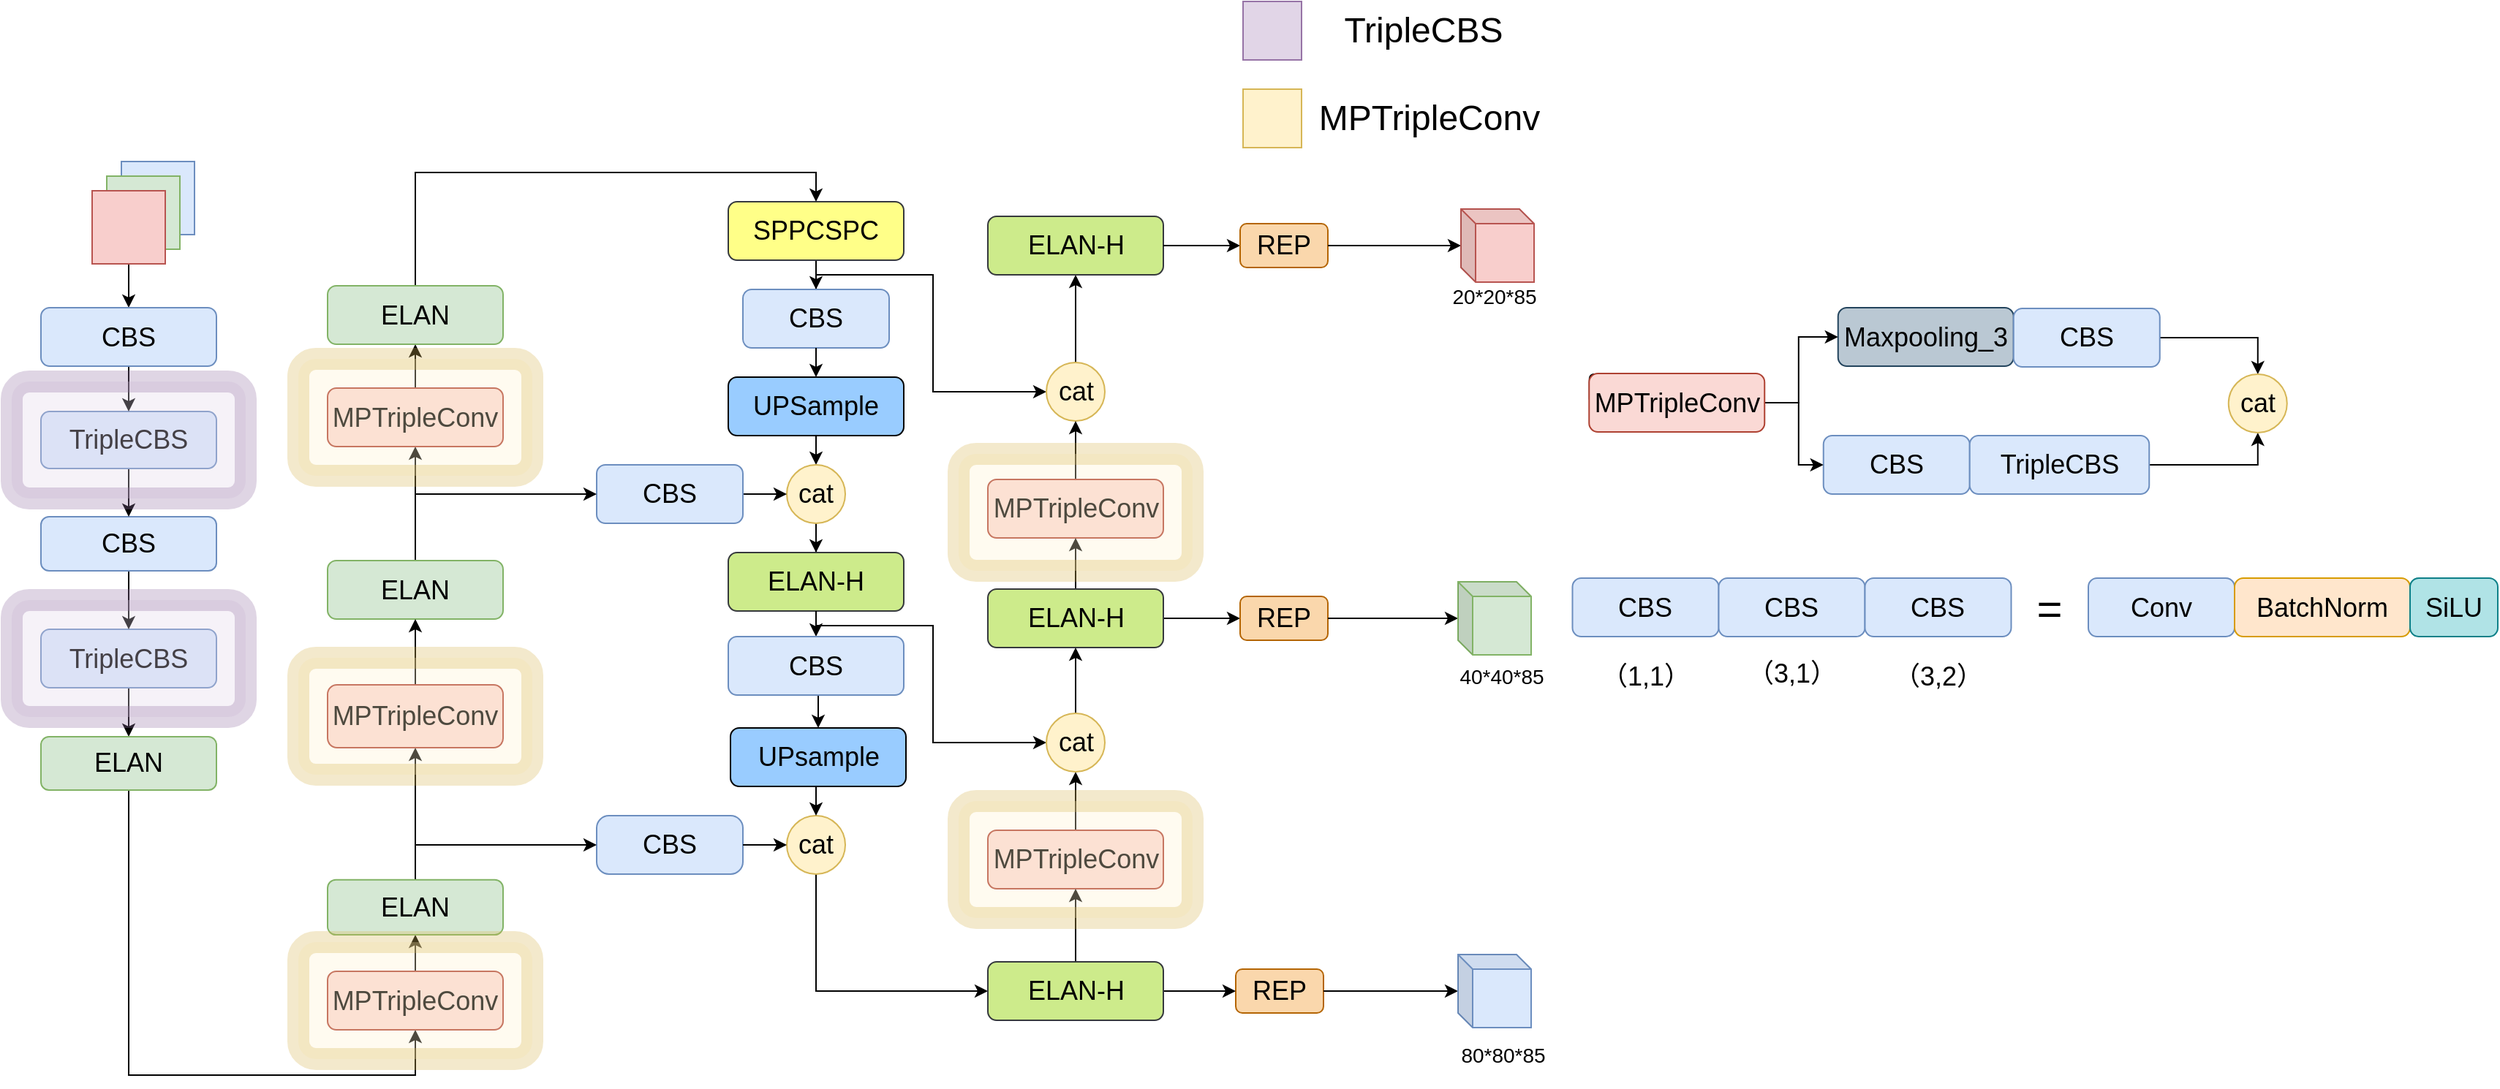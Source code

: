 <mxfile version="24.1.0" type="github">
  <diagram id="i7gGXflLBzXJQ1Onad0F" name="第 1 页">
    <mxGraphModel dx="2790" dy="1643" grid="0" gridSize="10" guides="1" tooltips="1" connect="1" arrows="1" fold="1" page="0" pageScale="1" pageWidth="827" pageHeight="1169" background="none" math="0" shadow="0">
      <root>
        <mxCell id="0" />
        <mxCell id="1" parent="0" />
        <mxCell id="0HR0Q5YfOQkqM-VOm0JT-1" style="edgeStyle=orthogonalEdgeStyle;rounded=0;orthogonalLoop=1;jettySize=auto;html=1;exitX=0.5;exitY=1;exitDx=0;exitDy=0;" parent="1" source="0HR0Q5YfOQkqM-VOm0JT-3" target="0HR0Q5YfOQkqM-VOm0JT-4" edge="1">
          <mxGeometry relative="1" as="geometry" />
        </mxCell>
        <mxCell id="0HR0Q5YfOQkqM-VOm0JT-2" style="edgeStyle=orthogonalEdgeStyle;rounded=0;orthogonalLoop=1;jettySize=auto;html=1;exitX=0.5;exitY=1;exitDx=0;exitDy=0;entryX=0;entryY=0.5;entryDx=0;entryDy=0;" parent="1" source="0HR0Q5YfOQkqM-VOm0JT-3" target="0HR0Q5YfOQkqM-VOm0JT-20" edge="1">
          <mxGeometry relative="1" as="geometry">
            <Array as="points">
              <mxPoint x="310" y="170" />
              <mxPoint x="390" y="170" />
              <mxPoint x="390" y="250" />
            </Array>
          </mxGeometry>
        </mxCell>
        <mxCell id="0HR0Q5YfOQkqM-VOm0JT-3" value="&lt;font style=&quot;font-size: 18px;&quot;&gt;SPPCSPC&lt;/font&gt;" style="rounded=1;whiteSpace=wrap;html=1;fillColor=#ffff88;strokeColor=#36393d;" parent="1" vertex="1">
          <mxGeometry x="250" y="120" width="120" height="40" as="geometry" />
        </mxCell>
        <mxCell id="0HR0Q5YfOQkqM-VOm0JT-4" value="&lt;font style=&quot;font-size: 18px;&quot;&gt;CBS&lt;/font&gt;" style="rounded=1;whiteSpace=wrap;html=1;fillColor=#dae8fc;strokeColor=#6c8ebf;" parent="1" vertex="1">
          <mxGeometry x="260" y="180" width="100" height="40" as="geometry" />
        </mxCell>
        <mxCell id="0HR0Q5YfOQkqM-VOm0JT-5" style="edgeStyle=orthogonalEdgeStyle;rounded=0;orthogonalLoop=1;jettySize=auto;html=1;exitX=0.5;exitY=1;exitDx=0;exitDy=0;entryX=0.5;entryY=0;entryDx=0;entryDy=0;" parent="1" source="0HR0Q5YfOQkqM-VOm0JT-6" target="0HR0Q5YfOQkqM-VOm0JT-8" edge="1">
          <mxGeometry relative="1" as="geometry" />
        </mxCell>
        <mxCell id="0HR0Q5YfOQkqM-VOm0JT-6" value="&lt;font style=&quot;font-size: 18px;&quot;&gt;UPSample&lt;/font&gt;" style="rounded=1;whiteSpace=wrap;html=1;fillColor=#99CCFF;" parent="1" vertex="1">
          <mxGeometry x="250" y="240" width="120" height="40" as="geometry" />
        </mxCell>
        <mxCell id="0HR0Q5YfOQkqM-VOm0JT-7" value="" style="edgeStyle=orthogonalEdgeStyle;rounded=0;orthogonalLoop=1;jettySize=auto;html=1;" parent="1" source="0HR0Q5YfOQkqM-VOm0JT-8" target="0HR0Q5YfOQkqM-VOm0JT-15" edge="1">
          <mxGeometry relative="1" as="geometry" />
        </mxCell>
        <mxCell id="0HR0Q5YfOQkqM-VOm0JT-8" value="&lt;font style=&quot;font-size: 18px;&quot;&gt;cat&lt;/font&gt;" style="ellipse;whiteSpace=wrap;html=1;rounded=1;fillColor=#fff2cc;strokeColor=#d6b656;" parent="1" vertex="1">
          <mxGeometry x="290" y="300" width="40" height="40" as="geometry" />
        </mxCell>
        <mxCell id="0HR0Q5YfOQkqM-VOm0JT-9" style="edgeStyle=orthogonalEdgeStyle;rounded=0;orthogonalLoop=1;jettySize=auto;html=1;exitX=1;exitY=0.5;exitDx=0;exitDy=0;" parent="1" source="0HR0Q5YfOQkqM-VOm0JT-10" target="0HR0Q5YfOQkqM-VOm0JT-8" edge="1">
          <mxGeometry relative="1" as="geometry" />
        </mxCell>
        <mxCell id="0HR0Q5YfOQkqM-VOm0JT-10" value="&lt;font style=&quot;font-size: 18px;&quot;&gt;CBS&lt;/font&gt;" style="rounded=1;whiteSpace=wrap;html=1;fillColor=#dae8fc;strokeColor=#6c8ebf;" parent="1" vertex="1">
          <mxGeometry x="160" y="300" width="100" height="40" as="geometry" />
        </mxCell>
        <mxCell id="0HR0Q5YfOQkqM-VOm0JT-11" value="&lt;font style=&quot;font-size: 18px;&quot;&gt;CBS&lt;/font&gt;" style="rounded=1;whiteSpace=wrap;html=1;fillColor=#dae8fc;strokeColor=#6c8ebf;arcSize=21;" parent="1" vertex="1">
          <mxGeometry x="160" y="540" width="100" height="40" as="geometry" />
        </mxCell>
        <mxCell id="0HR0Q5YfOQkqM-VOm0JT-12" value="" style="edgeStyle=orthogonalEdgeStyle;rounded=0;orthogonalLoop=1;jettySize=auto;html=1;entryX=0;entryY=0.5;entryDx=0;entryDy=0;" parent="1" source="0HR0Q5YfOQkqM-VOm0JT-13" target="0HR0Q5YfOQkqM-VOm0JT-50" edge="1">
          <mxGeometry relative="1" as="geometry">
            <mxPoint x="310.571" y="600" as="targetPoint" />
            <Array as="points">
              <mxPoint x="310" y="660" />
            </Array>
          </mxGeometry>
        </mxCell>
        <mxCell id="0HR0Q5YfOQkqM-VOm0JT-13" value="&lt;font style=&quot;font-size: 18px;&quot;&gt;cat&lt;/font&gt;" style="ellipse;whiteSpace=wrap;html=1;rounded=1;fillColor=#fff2cc;strokeColor=#d6b656;" parent="1" vertex="1">
          <mxGeometry x="290" y="540" width="40" height="40" as="geometry" />
        </mxCell>
        <mxCell id="0HR0Q5YfOQkqM-VOm0JT-14" style="edgeStyle=orthogonalEdgeStyle;rounded=0;orthogonalLoop=1;jettySize=auto;html=1;exitX=0.5;exitY=1;exitDx=0;exitDy=0;entryX=0;entryY=0.5;entryDx=0;entryDy=0;" parent="1" source="0HR0Q5YfOQkqM-VOm0JT-15" target="0HR0Q5YfOQkqM-VOm0JT-29" edge="1">
          <mxGeometry relative="1" as="geometry">
            <Array as="points">
              <mxPoint x="310" y="410" />
              <mxPoint x="390" y="410" />
              <mxPoint x="390" y="490" />
            </Array>
          </mxGeometry>
        </mxCell>
        <mxCell id="0HR0Q5YfOQkqM-VOm0JT-15" value="&lt;font style=&quot;font-size: 18px;&quot;&gt;ELAN-H&lt;/font&gt;" style="rounded=1;whiteSpace=wrap;html=1;fillColor=#cdeb8b;strokeColor=#36393d;" parent="1" vertex="1">
          <mxGeometry x="250" y="360" width="120" height="40" as="geometry" />
        </mxCell>
        <mxCell id="0HR0Q5YfOQkqM-VOm0JT-16" style="edgeStyle=orthogonalEdgeStyle;rounded=0;orthogonalLoop=1;jettySize=auto;html=1;exitX=0.5;exitY=1;exitDx=0;exitDy=0;entryX=0.5;entryY=0;entryDx=0;entryDy=0;" parent="1" source="0HR0Q5YfOQkqM-VOm0JT-15" target="0HR0Q5YfOQkqM-VOm0JT-51" edge="1">
          <mxGeometry relative="1" as="geometry">
            <mxPoint x="311" y="445" as="sourcePoint" />
          </mxGeometry>
        </mxCell>
        <mxCell id="0HR0Q5YfOQkqM-VOm0JT-17" style="edgeStyle=orthogonalEdgeStyle;rounded=0;orthogonalLoop=1;jettySize=auto;html=1;exitX=0.5;exitY=1;exitDx=0;exitDy=0;entryX=0.5;entryY=0;entryDx=0;entryDy=0;fontFamily=Tahoma;fontSize=6;" parent="1" source="0HR0Q5YfOQkqM-VOm0JT-18" target="0HR0Q5YfOQkqM-VOm0JT-13" edge="1">
          <mxGeometry relative="1" as="geometry" />
        </mxCell>
        <mxCell id="0HR0Q5YfOQkqM-VOm0JT-18" value="&lt;font style=&quot;font-size: 18px;&quot;&gt;UPsample&lt;/font&gt;" style="rounded=1;whiteSpace=wrap;html=1;fillColor=#99CCFF;" parent="1" vertex="1">
          <mxGeometry x="251.5" y="480" width="120" height="40" as="geometry" />
        </mxCell>
        <mxCell id="0HR0Q5YfOQkqM-VOm0JT-19" style="edgeStyle=orthogonalEdgeStyle;rounded=0;orthogonalLoop=1;jettySize=auto;html=1;exitX=0.5;exitY=0;exitDx=0;exitDy=0;entryX=0.5;entryY=1;entryDx=0;entryDy=0;" parent="1" source="0HR0Q5YfOQkqM-VOm0JT-20" target="0HR0Q5YfOQkqM-VOm0JT-30" edge="1">
          <mxGeometry relative="1" as="geometry" />
        </mxCell>
        <mxCell id="0HR0Q5YfOQkqM-VOm0JT-20" value="&lt;font style=&quot;font-size: 18px;&quot;&gt;cat&lt;/font&gt;" style="ellipse;whiteSpace=wrap;html=1;rounded=1;fillColor=#fff2cc;strokeColor=#d6b656;" parent="1" vertex="1">
          <mxGeometry x="467.5" y="230" width="40" height="40" as="geometry" />
        </mxCell>
        <mxCell id="0HR0Q5YfOQkqM-VOm0JT-21" value="" style="edgeStyle=orthogonalEdgeStyle;rounded=0;orthogonalLoop=1;jettySize=auto;html=1;entryX=0.5;entryY=1;entryDx=0;entryDy=0;" parent="1" source="0HR0Q5YfOQkqM-VOm0JT-22" target="0HR0Q5YfOQkqM-VOm0JT-20" edge="1">
          <mxGeometry relative="1" as="geometry">
            <mxPoint x="486" y="320" as="targetPoint" />
          </mxGeometry>
        </mxCell>
        <mxCell id="0HR0Q5YfOQkqM-VOm0JT-22" value="&lt;font style=&quot;font-size: 18px;&quot;&gt;MPTripleConv&lt;/font&gt;" style="whiteSpace=wrap;html=1;rounded=1;fillColor=#fad9d5;strokeColor=#ae4132;" parent="1" vertex="1">
          <mxGeometry x="427.5" y="310" width="120" height="40" as="geometry" />
        </mxCell>
        <mxCell id="0HR0Q5YfOQkqM-VOm0JT-23" value="" style="edgeStyle=orthogonalEdgeStyle;rounded=0;orthogonalLoop=1;jettySize=auto;html=1;" parent="1" source="0HR0Q5YfOQkqM-VOm0JT-25" target="0HR0Q5YfOQkqM-VOm0JT-22" edge="1">
          <mxGeometry relative="1" as="geometry" />
        </mxCell>
        <mxCell id="0HR0Q5YfOQkqM-VOm0JT-24" style="edgeStyle=orthogonalEdgeStyle;rounded=0;orthogonalLoop=1;jettySize=auto;html=1;exitX=1;exitY=0.5;exitDx=0;exitDy=0;entryX=0;entryY=0.5;entryDx=0;entryDy=0;" parent="1" source="0HR0Q5YfOQkqM-VOm0JT-25" target="0HR0Q5YfOQkqM-VOm0JT-33" edge="1">
          <mxGeometry relative="1" as="geometry" />
        </mxCell>
        <mxCell id="0HR0Q5YfOQkqM-VOm0JT-25" value="&lt;font style=&quot;font-size: 18px;&quot;&gt;ELAN-H&lt;/font&gt;" style="whiteSpace=wrap;html=1;rounded=1;fillColor=#cdeb8b;strokeColor=#36393d;" parent="1" vertex="1">
          <mxGeometry x="427.5" y="385" width="120" height="40" as="geometry" />
        </mxCell>
        <mxCell id="0HR0Q5YfOQkqM-VOm0JT-26" style="edgeStyle=orthogonalEdgeStyle;rounded=0;orthogonalLoop=1;jettySize=auto;html=1;exitX=0.5;exitY=0;exitDx=0;exitDy=0;entryX=0.5;entryY=1;entryDx=0;entryDy=0;" parent="1" source="0HR0Q5YfOQkqM-VOm0JT-27" target="0HR0Q5YfOQkqM-VOm0JT-29" edge="1">
          <mxGeometry relative="1" as="geometry" />
        </mxCell>
        <mxCell id="0HR0Q5YfOQkqM-VOm0JT-27" value="&lt;font style=&quot;font-size: 18px;&quot;&gt;MPTripleConv&lt;/font&gt;" style="whiteSpace=wrap;html=1;rounded=1;fillColor=#fad9d5;strokeColor=#ae4132;" parent="1" vertex="1">
          <mxGeometry x="427.5" y="550" width="120" height="40" as="geometry" />
        </mxCell>
        <mxCell id="0HR0Q5YfOQkqM-VOm0JT-28" value="" style="edgeStyle=orthogonalEdgeStyle;rounded=0;orthogonalLoop=1;jettySize=auto;html=1;" parent="1" source="0HR0Q5YfOQkqM-VOm0JT-29" target="0HR0Q5YfOQkqM-VOm0JT-25" edge="1">
          <mxGeometry relative="1" as="geometry" />
        </mxCell>
        <mxCell id="0HR0Q5YfOQkqM-VOm0JT-29" value="&lt;font style=&quot;font-size: 18px;&quot;&gt;cat&lt;/font&gt;" style="ellipse;whiteSpace=wrap;html=1;rounded=1;fillColor=#fff2cc;strokeColor=#d6b656;" parent="1" vertex="1">
          <mxGeometry x="467.5" y="470" width="40" height="40" as="geometry" />
        </mxCell>
        <mxCell id="0HR0Q5YfOQkqM-VOm0JT-30" value="&lt;font style=&quot;font-size: 18px;&quot;&gt;ELAN-H&lt;/font&gt;" style="rounded=1;whiteSpace=wrap;html=1;fillColor=#cdeb8b;strokeColor=#36393d;" parent="1" vertex="1">
          <mxGeometry x="427.5" y="130" width="120" height="40" as="geometry" />
        </mxCell>
        <mxCell id="0HR0Q5YfOQkqM-VOm0JT-31" style="edgeStyle=orthogonalEdgeStyle;rounded=0;orthogonalLoop=1;jettySize=auto;html=1;entryX=0;entryY=0.5;entryDx=0;entryDy=0;exitX=1;exitY=0.5;exitDx=0;exitDy=0;" parent="1" source="0HR0Q5YfOQkqM-VOm0JT-30" target="0HR0Q5YfOQkqM-VOm0JT-32" edge="1">
          <mxGeometry relative="1" as="geometry">
            <mxPoint x="538" y="140" as="sourcePoint" />
          </mxGeometry>
        </mxCell>
        <mxCell id="0HR0Q5YfOQkqM-VOm0JT-32" value="&lt;font style=&quot;font-size: 18px;&quot;&gt;REP&lt;/font&gt;" style="rounded=1;whiteSpace=wrap;html=1;fillColor=#fad7ac;strokeColor=#b46504;" parent="1" vertex="1">
          <mxGeometry x="600" y="135" width="60" height="30" as="geometry" />
        </mxCell>
        <mxCell id="0HR0Q5YfOQkqM-VOm0JT-33" value="&lt;font style=&quot;font-size: 18px;&quot;&gt;REP&lt;/font&gt;" style="rounded=1;whiteSpace=wrap;html=1;fillColor=#fad7ac;strokeColor=#b46504;" parent="1" vertex="1">
          <mxGeometry x="600" y="390" width="60" height="30" as="geometry" />
        </mxCell>
        <mxCell id="0HR0Q5YfOQkqM-VOm0JT-34" value="&lt;font style=&quot;font-size: 18px;&quot;&gt;REP&lt;/font&gt;" style="rounded=1;whiteSpace=wrap;html=1;fillColor=#fad7ac;strokeColor=#b46504;" parent="1" vertex="1">
          <mxGeometry x="597" y="645" width="60" height="30" as="geometry" />
        </mxCell>
        <mxCell id="0HR0Q5YfOQkqM-VOm0JT-35" value="" style="edgeStyle=orthogonalEdgeStyle;rounded=0;orthogonalLoop=1;jettySize=auto;html=1;exitX=1;exitY=0.5;exitDx=0;exitDy=0;" parent="1" source="0HR0Q5YfOQkqM-VOm0JT-32" target="0HR0Q5YfOQkqM-VOm0JT-38" edge="1">
          <mxGeometry relative="1" as="geometry">
            <mxPoint x="721" y="150.0" as="sourcePoint" />
          </mxGeometry>
        </mxCell>
        <mxCell id="0HR0Q5YfOQkqM-VOm0JT-36" value="" style="edgeStyle=orthogonalEdgeStyle;rounded=0;orthogonalLoop=1;jettySize=auto;html=1;exitX=1;exitY=0.5;exitDx=0;exitDy=0;" parent="1" source="0HR0Q5YfOQkqM-VOm0JT-33" target="0HR0Q5YfOQkqM-VOm0JT-39" edge="1">
          <mxGeometry relative="1" as="geometry">
            <mxPoint x="721" y="363.5" as="sourcePoint" />
          </mxGeometry>
        </mxCell>
        <mxCell id="0HR0Q5YfOQkqM-VOm0JT-37" value="" style="edgeStyle=orthogonalEdgeStyle;rounded=0;orthogonalLoop=1;jettySize=auto;html=1;exitX=1;exitY=0.5;exitDx=0;exitDy=0;" parent="1" source="0HR0Q5YfOQkqM-VOm0JT-34" target="0HR0Q5YfOQkqM-VOm0JT-40" edge="1">
          <mxGeometry relative="1" as="geometry">
            <mxPoint x="718" y="665" as="sourcePoint" />
          </mxGeometry>
        </mxCell>
        <mxCell id="0HR0Q5YfOQkqM-VOm0JT-38" value="" style="shape=cube;whiteSpace=wrap;html=1;boundedLbl=1;backgroundOutline=1;darkOpacity=0.05;darkOpacity2=0.1;size=10;fontStyle=1;fillColor=#f8cecc;strokeColor=#b85450;" parent="1" vertex="1">
          <mxGeometry x="751" y="125" width="50" height="50" as="geometry" />
        </mxCell>
        <mxCell id="0HR0Q5YfOQkqM-VOm0JT-39" value="" style="shape=cube;whiteSpace=wrap;html=1;boundedLbl=1;backgroundOutline=1;darkOpacity=0.05;darkOpacity2=0.1;size=10;fillColor=#d5e8d4;strokeColor=#82b366;" parent="1" vertex="1">
          <mxGeometry x="749" y="380" width="50" height="50" as="geometry" />
        </mxCell>
        <mxCell id="0HR0Q5YfOQkqM-VOm0JT-40" value="" style="shape=cube;whiteSpace=wrap;html=1;boundedLbl=1;backgroundOutline=1;darkOpacity=0.05;darkOpacity2=0.1;size=10;fillColor=#dae8fc;strokeColor=#6c8ebf;" parent="1" vertex="1">
          <mxGeometry x="749" y="635" width="50" height="50" as="geometry" />
        </mxCell>
        <mxCell id="0HR0Q5YfOQkqM-VOm0JT-41" value="&lt;font style=&quot;font-size: 14px;&quot;&gt;20*20*85&lt;/font&gt;" style="text;html=1;strokeColor=none;fillColor=none;align=center;verticalAlign=middle;whiteSpace=wrap;rounded=0;strokeWidth=1;fontSize=12;" parent="1" vertex="1">
          <mxGeometry x="746" y="170" width="56" height="30" as="geometry" />
        </mxCell>
        <mxCell id="0HR0Q5YfOQkqM-VOm0JT-42" value="&lt;font style=&quot;font-size: 14px;&quot;&gt;40*40*85&lt;/font&gt;" style="text;html=1;strokeColor=none;fillColor=none;align=center;verticalAlign=middle;whiteSpace=wrap;rounded=0;strokeWidth=1;fontSize=12;" parent="1" vertex="1">
          <mxGeometry x="751" y="430" width="56" height="30" as="geometry" />
        </mxCell>
        <mxCell id="0HR0Q5YfOQkqM-VOm0JT-43" value="&lt;font style=&quot;font-size: 14px;&quot;&gt;80*80*85&lt;/font&gt;" style="text;html=1;strokeColor=none;fillColor=none;align=center;verticalAlign=middle;whiteSpace=wrap;rounded=0;strokeWidth=1;fontSize=12;" parent="1" vertex="1">
          <mxGeometry x="752" y="689" width="56" height="30" as="geometry" />
        </mxCell>
        <mxCell id="0HR0Q5YfOQkqM-VOm0JT-44" style="edgeStyle=orthogonalEdgeStyle;rounded=0;orthogonalLoop=1;jettySize=auto;html=1;exitX=1;exitY=0.5;exitDx=0;exitDy=0;entryX=0;entryY=0.5;entryDx=0;entryDy=0;fontFamily=Tahoma;fontSize=6;" parent="1" source="0HR0Q5YfOQkqM-VOm0JT-11" target="0HR0Q5YfOQkqM-VOm0JT-13" edge="1">
          <mxGeometry relative="1" as="geometry">
            <mxPoint x="273.5" y="565" as="sourcePoint" />
          </mxGeometry>
        </mxCell>
        <mxCell id="0HR0Q5YfOQkqM-VOm0JT-45" style="edgeStyle=orthogonalEdgeStyle;rounded=0;orthogonalLoop=1;jettySize=auto;html=1;exitX=0.5;exitY=1;exitDx=0;exitDy=0;entryX=0.5;entryY=0;entryDx=0;entryDy=0;fontFamily=Tahoma;fontSize=6;" parent="1" source="0HR0Q5YfOQkqM-VOm0JT-51" target="0HR0Q5YfOQkqM-VOm0JT-18" edge="1">
          <mxGeometry relative="1" as="geometry">
            <mxPoint x="310" y="506" as="sourcePoint" />
          </mxGeometry>
        </mxCell>
        <mxCell id="0HR0Q5YfOQkqM-VOm0JT-46" style="edgeStyle=orthogonalEdgeStyle;rounded=0;orthogonalLoop=1;jettySize=auto;html=1;exitX=0.5;exitY=1;exitDx=0;exitDy=0;entryX=0.5;entryY=0;entryDx=0;entryDy=0;fontFamily=Tahoma;fontSize=6;" parent="1" source="0HR0Q5YfOQkqM-VOm0JT-4" target="0HR0Q5YfOQkqM-VOm0JT-6" edge="1">
          <mxGeometry relative="1" as="geometry">
            <mxPoint x="310" y="287" as="sourcePoint" />
          </mxGeometry>
        </mxCell>
        <mxCell id="0HR0Q5YfOQkqM-VOm0JT-47" style="edgeStyle=orthogonalEdgeStyle;rounded=0;orthogonalLoop=1;jettySize=auto;html=1;exitX=0.5;exitY=1;exitDx=0;exitDy=0;fontFamily=Tahoma;fontSize=6;" parent="1" edge="1">
          <mxGeometry relative="1" as="geometry">
            <mxPoint x="360" y="290.5" as="sourcePoint" />
            <mxPoint x="360" y="290.5" as="targetPoint" />
          </mxGeometry>
        </mxCell>
        <mxCell id="0HR0Q5YfOQkqM-VOm0JT-48" style="edgeStyle=orthogonalEdgeStyle;rounded=0;orthogonalLoop=1;jettySize=auto;html=1;exitX=1;exitY=0.5;exitDx=0;exitDy=0;entryX=0;entryY=0.5;entryDx=0;entryDy=0;" parent="1" source="0HR0Q5YfOQkqM-VOm0JT-50" target="0HR0Q5YfOQkqM-VOm0JT-34" edge="1">
          <mxGeometry relative="1" as="geometry" />
        </mxCell>
        <mxCell id="0HR0Q5YfOQkqM-VOm0JT-49" style="edgeStyle=orthogonalEdgeStyle;rounded=0;orthogonalLoop=1;jettySize=auto;html=1;exitX=0.5;exitY=0;exitDx=0;exitDy=0;entryX=0.5;entryY=1;entryDx=0;entryDy=0;" parent="1" source="0HR0Q5YfOQkqM-VOm0JT-50" target="0HR0Q5YfOQkqM-VOm0JT-27" edge="1">
          <mxGeometry relative="1" as="geometry" />
        </mxCell>
        <mxCell id="0HR0Q5YfOQkqM-VOm0JT-50" value="&lt;font style=&quot;font-size: 18px;&quot;&gt;ELAN-H&lt;/font&gt;" style="whiteSpace=wrap;html=1;rounded=1;fillColor=#cdeb8b;strokeColor=#36393d;" parent="1" vertex="1">
          <mxGeometry x="427.5" y="640" width="120" height="40" as="geometry" />
        </mxCell>
        <mxCell id="0HR0Q5YfOQkqM-VOm0JT-51" value="&lt;font style=&quot;font-size: 18px;&quot;&gt;CBS&lt;/font&gt;" style="rounded=1;whiteSpace=wrap;html=1;fillColor=#dae8fc;strokeColor=#6c8ebf;" parent="1" vertex="1">
          <mxGeometry x="250" y="417.5" width="120" height="40" as="geometry" />
        </mxCell>
        <mxCell id="0HR0Q5YfOQkqM-VOm0JT-52" value="" style="whiteSpace=wrap;html=1;aspect=fixed;fillColor=#dae8fc;strokeColor=#6c8ebf;" parent="1" vertex="1">
          <mxGeometry x="-165" y="92.5" width="50" height="50" as="geometry" />
        </mxCell>
        <mxCell id="0HR0Q5YfOQkqM-VOm0JT-53" value="" style="whiteSpace=wrap;html=1;aspect=fixed;fillColor=#d5e8d4;strokeColor=#82b366;" parent="1" vertex="1">
          <mxGeometry x="-175" y="102.5" width="50" height="50" as="geometry" />
        </mxCell>
        <mxCell id="0HR0Q5YfOQkqM-VOm0JT-54" style="edgeStyle=orthogonalEdgeStyle;rounded=0;orthogonalLoop=1;jettySize=auto;html=1;exitX=0.5;exitY=1;exitDx=0;exitDy=0;entryX=0.5;entryY=0;entryDx=0;entryDy=0;" parent="1" source="0HR0Q5YfOQkqM-VOm0JT-55" target="0HR0Q5YfOQkqM-VOm0JT-63" edge="1">
          <mxGeometry relative="1" as="geometry" />
        </mxCell>
        <mxCell id="0HR0Q5YfOQkqM-VOm0JT-55" value="" style="whiteSpace=wrap;html=1;aspect=fixed;fillColor=#f8cecc;strokeColor=#b85450;" parent="1" vertex="1">
          <mxGeometry x="-185" y="112.5" width="50" height="50" as="geometry" />
        </mxCell>
        <mxCell id="0HR0Q5YfOQkqM-VOm0JT-56" style="edgeStyle=orthogonalEdgeStyle;rounded=0;orthogonalLoop=1;jettySize=auto;html=1;exitX=0.5;exitY=1;exitDx=0;exitDy=0;" parent="1" source="0HR0Q5YfOQkqM-VOm0JT-57" target="0HR0Q5YfOQkqM-VOm0JT-65" edge="1">
          <mxGeometry relative="1" as="geometry" />
        </mxCell>
        <mxCell id="0HR0Q5YfOQkqM-VOm0JT-57" value="&lt;font style=&quot;font-size: 18px;&quot;&gt;TripleCBS&lt;/font&gt;" style="rounded=1;whiteSpace=wrap;html=1;fillColor=#dae8fc;strokeColor=#6c8ebf;" parent="1" vertex="1">
          <mxGeometry x="-220" y="412.51" width="120" height="39.99" as="geometry" />
        </mxCell>
        <mxCell id="0HR0Q5YfOQkqM-VOm0JT-58" style="edgeStyle=orthogonalEdgeStyle;rounded=0;orthogonalLoop=1;jettySize=auto;html=1;exitX=0.5;exitY=1;exitDx=0;exitDy=0;entryX=0.5;entryY=0;entryDx=0;entryDy=0;" parent="1" source="0HR0Q5YfOQkqM-VOm0JT-59" target="0HR0Q5YfOQkqM-VOm0JT-57" edge="1">
          <mxGeometry relative="1" as="geometry" />
        </mxCell>
        <mxCell id="0HR0Q5YfOQkqM-VOm0JT-59" value="&lt;font style=&quot;font-size: 18px;&quot;&gt;CBS&lt;/font&gt;" style="rounded=1;whiteSpace=wrap;html=1;fillColor=#dae8fc;strokeColor=#6c8ebf;" parent="1" vertex="1">
          <mxGeometry x="-220" y="335.5" width="120" height="37" as="geometry" />
        </mxCell>
        <mxCell id="0HR0Q5YfOQkqM-VOm0JT-60" style="edgeStyle=orthogonalEdgeStyle;rounded=0;orthogonalLoop=1;jettySize=auto;html=1;exitX=0.5;exitY=1;exitDx=0;exitDy=0;entryX=0.5;entryY=0;entryDx=0;entryDy=0;" parent="1" source="0HR0Q5YfOQkqM-VOm0JT-61" target="0HR0Q5YfOQkqM-VOm0JT-59" edge="1">
          <mxGeometry relative="1" as="geometry" />
        </mxCell>
        <mxCell id="0HR0Q5YfOQkqM-VOm0JT-61" value="&lt;font style=&quot;font-size: 18px;&quot;&gt;TripleCBS&lt;/font&gt;" style="rounded=1;whiteSpace=wrap;html=1;fillColor=#dae8fc;strokeColor=#6c8ebf;" parent="1" vertex="1">
          <mxGeometry x="-220" y="263.5" width="120" height="39" as="geometry" />
        </mxCell>
        <mxCell id="0HR0Q5YfOQkqM-VOm0JT-62" style="edgeStyle=orthogonalEdgeStyle;rounded=0;orthogonalLoop=1;jettySize=auto;html=1;exitX=0.5;exitY=1;exitDx=0;exitDy=0;entryX=0.5;entryY=0;entryDx=0;entryDy=0;" parent="1" source="0HR0Q5YfOQkqM-VOm0JT-63" target="0HR0Q5YfOQkqM-VOm0JT-61" edge="1">
          <mxGeometry relative="1" as="geometry" />
        </mxCell>
        <mxCell id="0HR0Q5YfOQkqM-VOm0JT-63" value="&lt;font style=&quot;font-size: 18px;&quot;&gt;CBS&lt;/font&gt;" style="rounded=1;whiteSpace=wrap;html=1;fillColor=#dae8fc;strokeColor=#6c8ebf;" parent="1" vertex="1">
          <mxGeometry x="-220" y="192.5" width="120" height="40" as="geometry" />
        </mxCell>
        <mxCell id="0HR0Q5YfOQkqM-VOm0JT-64" style="edgeStyle=orthogonalEdgeStyle;rounded=0;orthogonalLoop=1;jettySize=auto;html=1;exitX=0.5;exitY=1;exitDx=0;exitDy=0;entryX=0.5;entryY=1;entryDx=0;entryDy=0;" parent="1" source="0HR0Q5YfOQkqM-VOm0JT-65" target="0HR0Q5YfOQkqM-VOm0JT-67" edge="1">
          <mxGeometry relative="1" as="geometry">
            <Array as="points">
              <mxPoint x="-160" y="717.5" />
              <mxPoint x="36" y="717.5" />
            </Array>
          </mxGeometry>
        </mxCell>
        <mxCell id="0HR0Q5YfOQkqM-VOm0JT-65" value="&lt;font style=&quot;font-size: 18px;&quot;&gt;ELAN&lt;/font&gt;" style="rounded=1;whiteSpace=wrap;html=1;fillColor=#d5e8d4;strokeColor=#82b366;" parent="1" vertex="1">
          <mxGeometry x="-220" y="486" width="120" height="36.5" as="geometry" />
        </mxCell>
        <mxCell id="0HR0Q5YfOQkqM-VOm0JT-66" value="" style="edgeStyle=orthogonalEdgeStyle;rounded=0;orthogonalLoop=1;jettySize=auto;html=1;" parent="1" source="0HR0Q5YfOQkqM-VOm0JT-67" target="0HR0Q5YfOQkqM-VOm0JT-70" edge="1">
          <mxGeometry relative="1" as="geometry" />
        </mxCell>
        <mxCell id="0HR0Q5YfOQkqM-VOm0JT-67" value="&lt;font style=&quot;font-size: 18px;&quot;&gt;MPTripleConv&lt;/font&gt;" style="rounded=1;whiteSpace=wrap;html=1;fillColor=#fad9d5;strokeColor=#ae4132;" parent="1" vertex="1">
          <mxGeometry x="-24" y="646.5" width="120" height="40" as="geometry" />
        </mxCell>
        <mxCell id="0HR0Q5YfOQkqM-VOm0JT-68" value="" style="edgeStyle=orthogonalEdgeStyle;rounded=0;orthogonalLoop=1;jettySize=auto;html=1;fontSize=30;" parent="1" source="0HR0Q5YfOQkqM-VOm0JT-70" target="0HR0Q5YfOQkqM-VOm0JT-79" edge="1">
          <mxGeometry relative="1" as="geometry" />
        </mxCell>
        <mxCell id="0HR0Q5YfOQkqM-VOm0JT-69" style="edgeStyle=orthogonalEdgeStyle;rounded=0;orthogonalLoop=1;jettySize=auto;html=1;exitX=0.5;exitY=0;exitDx=0;exitDy=0;entryX=0;entryY=0.5;entryDx=0;entryDy=0;" parent="1" source="0HR0Q5YfOQkqM-VOm0JT-70" target="0HR0Q5YfOQkqM-VOm0JT-11" edge="1">
          <mxGeometry relative="1" as="geometry" />
        </mxCell>
        <mxCell id="0HR0Q5YfOQkqM-VOm0JT-70" value="&lt;font style=&quot;font-size: 18px;&quot;&gt;ELAN&lt;/font&gt;" style="rounded=1;whiteSpace=wrap;html=1;fillColor=#d5e8d4;strokeColor=#82b366;" parent="1" vertex="1">
          <mxGeometry x="-24" y="583.86" width="120" height="37.64" as="geometry" />
        </mxCell>
        <mxCell id="0HR0Q5YfOQkqM-VOm0JT-71" style="edgeStyle=orthogonalEdgeStyle;rounded=0;orthogonalLoop=1;jettySize=auto;html=1;exitX=0.5;exitY=0;exitDx=0;exitDy=0;entryX=0.5;entryY=1;entryDx=0;entryDy=0;" parent="1" source="0HR0Q5YfOQkqM-VOm0JT-73" target="0HR0Q5YfOQkqM-VOm0JT-75" edge="1">
          <mxGeometry relative="1" as="geometry" />
        </mxCell>
        <mxCell id="0HR0Q5YfOQkqM-VOm0JT-72" style="edgeStyle=orthogonalEdgeStyle;rounded=0;orthogonalLoop=1;jettySize=auto;html=1;exitX=0.5;exitY=0;exitDx=0;exitDy=0;entryX=0;entryY=0.5;entryDx=0;entryDy=0;" parent="1" source="0HR0Q5YfOQkqM-VOm0JT-73" target="0HR0Q5YfOQkqM-VOm0JT-10" edge="1">
          <mxGeometry relative="1" as="geometry" />
        </mxCell>
        <mxCell id="0HR0Q5YfOQkqM-VOm0JT-73" value="&lt;font style=&quot;font-size: 18px;&quot;&gt;ELAN&lt;/font&gt;" style="rounded=1;whiteSpace=wrap;html=1;fillColor=#d5e8d4;strokeColor=#82b366;" parent="1" vertex="1">
          <mxGeometry x="-24" y="365.5" width="120" height="40" as="geometry" />
        </mxCell>
        <mxCell id="0HR0Q5YfOQkqM-VOm0JT-74" style="edgeStyle=orthogonalEdgeStyle;rounded=0;orthogonalLoop=1;jettySize=auto;html=1;exitX=0.5;exitY=0;exitDx=0;exitDy=0;" parent="1" source="0HR0Q5YfOQkqM-VOm0JT-75" target="0HR0Q5YfOQkqM-VOm0JT-77" edge="1">
          <mxGeometry relative="1" as="geometry" />
        </mxCell>
        <mxCell id="0HR0Q5YfOQkqM-VOm0JT-75" value="&lt;font style=&quot;font-size: 18px;&quot;&gt;MPTripleConv&lt;/font&gt;" style="rounded=1;whiteSpace=wrap;html=1;fillColor=#fad9d5;strokeColor=#ae4132;" parent="1" vertex="1">
          <mxGeometry x="-24" y="247.5" width="120" height="40" as="geometry" />
        </mxCell>
        <mxCell id="0HR0Q5YfOQkqM-VOm0JT-76" style="edgeStyle=orthogonalEdgeStyle;rounded=0;orthogonalLoop=1;jettySize=auto;html=1;exitX=0.5;exitY=0;exitDx=0;exitDy=0;entryX=0.5;entryY=0;entryDx=0;entryDy=0;" parent="1" source="0HR0Q5YfOQkqM-VOm0JT-77" target="0HR0Q5YfOQkqM-VOm0JT-3" edge="1">
          <mxGeometry relative="1" as="geometry" />
        </mxCell>
        <mxCell id="0HR0Q5YfOQkqM-VOm0JT-77" value="&lt;font style=&quot;font-size: 18px;&quot;&gt;ELAN&lt;/font&gt;" style="rounded=1;whiteSpace=wrap;html=1;fillColor=#d5e8d4;strokeColor=#82b366;" parent="1" vertex="1">
          <mxGeometry x="-24" y="177.5" width="120" height="40" as="geometry" />
        </mxCell>
        <mxCell id="0HR0Q5YfOQkqM-VOm0JT-78" value="" style="edgeStyle=orthogonalEdgeStyle;rounded=0;orthogonalLoop=1;jettySize=auto;html=1;fontSize=30;" parent="1" source="0HR0Q5YfOQkqM-VOm0JT-79" target="0HR0Q5YfOQkqM-VOm0JT-73" edge="1">
          <mxGeometry relative="1" as="geometry" />
        </mxCell>
        <mxCell id="0HR0Q5YfOQkqM-VOm0JT-79" value="&lt;font style=&quot;font-size: 18px;&quot;&gt;MPTripleConv&lt;/font&gt;" style="rounded=1;whiteSpace=wrap;html=1;fillColor=#fad9d5;strokeColor=#ae4132;" parent="1" vertex="1">
          <mxGeometry x="-24" y="450.5" width="120" height="43.02" as="geometry" />
        </mxCell>
        <mxCell id="0HR0Q5YfOQkqM-VOm0JT-80" value="CBS" style="rounded=1;whiteSpace=wrap;html=1;fillColor=#dae8fc;strokeColor=#6c8ebf;fontSize=18;" parent="1" vertex="1">
          <mxGeometry x="827.25" y="377.5" width="100" height="40" as="geometry" />
        </mxCell>
        <mxCell id="0HR0Q5YfOQkqM-VOm0JT-81" value="CBS" style="rounded=1;whiteSpace=wrap;html=1;fillColor=#dae8fc;strokeColor=#6c8ebf;fontSize=18;" parent="1" vertex="1">
          <mxGeometry x="927.25" y="377.5" width="100" height="40" as="geometry" />
        </mxCell>
        <mxCell id="0HR0Q5YfOQkqM-VOm0JT-82" value="CBS" style="rounded=1;whiteSpace=wrap;html=1;fillColor=#dae8fc;strokeColor=#6c8ebf;fontSize=18;" parent="1" vertex="1">
          <mxGeometry x="1027.25" y="377.5" width="100" height="40" as="geometry" />
        </mxCell>
        <mxCell id="0HR0Q5YfOQkqM-VOm0JT-83" value="Conv" style="rounded=1;whiteSpace=wrap;html=1;fillColor=#dae8fc;strokeColor=#6c8ebf;fontSize=18;" parent="1" vertex="1">
          <mxGeometry x="1180" y="377.5" width="100" height="40" as="geometry" />
        </mxCell>
        <mxCell id="0HR0Q5YfOQkqM-VOm0JT-84" value="BatchNorm" style="rounded=1;whiteSpace=wrap;html=1;fillColor=#ffe6cc;strokeColor=#d79b00;fontSize=18;" parent="1" vertex="1">
          <mxGeometry x="1280" y="377.5" width="120" height="40" as="geometry" />
        </mxCell>
        <mxCell id="0HR0Q5YfOQkqM-VOm0JT-85" value="SiLU" style="rounded=1;whiteSpace=wrap;html=1;fillColor=#b0e3e6;strokeColor=#0e8088;fontSize=18;" parent="1" vertex="1">
          <mxGeometry x="1400" y="377.5" width="60" height="40" as="geometry" />
        </mxCell>
        <mxCell id="0HR0Q5YfOQkqM-VOm0JT-104" value="MPConv" style="rounded=1;whiteSpace=wrap;html=1;" parent="1" vertex="1">
          <mxGeometry x="838.88" y="238" width="50" height="20" as="geometry" />
        </mxCell>
        <mxCell id="0HR0Q5YfOQkqM-VOm0JT-105" value="CBS" style="rounded=1;whiteSpace=wrap;html=1;fillColor=#dae8fc;strokeColor=#6c8ebf;fontSize=18;" parent="1" vertex="1">
          <mxGeometry x="998.88" y="280" width="100" height="40" as="geometry" />
        </mxCell>
        <mxCell id="0HR0Q5YfOQkqM-VOm0JT-106" value="Maxpooling_3" style="rounded=1;whiteSpace=wrap;html=1;fillColor=#bac8d3;strokeColor=#23445d;fontSize=18;" parent="1" vertex="1">
          <mxGeometry x="1008.88" y="192.5" width="120" height="40" as="geometry" />
        </mxCell>
        <mxCell id="0HR0Q5YfOQkqM-VOm0JT-107" style="edgeStyle=orthogonalEdgeStyle;rounded=0;orthogonalLoop=1;jettySize=auto;html=1;exitX=1;exitY=0.5;exitDx=0;exitDy=0;entryX=0.5;entryY=1;entryDx=0;entryDy=0;" parent="1" source="0HR0Q5YfOQkqM-VOm0JT-108" target="0HR0Q5YfOQkqM-VOm0JT-125" edge="1">
          <mxGeometry relative="1" as="geometry">
            <mxPoint x="1276.88" y="273" as="targetPoint" />
          </mxGeometry>
        </mxCell>
        <mxCell id="0HR0Q5YfOQkqM-VOm0JT-108" value="TripleCBS" style="rounded=1;whiteSpace=wrap;html=1;fillColor=#dae8fc;strokeColor=#6c8ebf;fontSize=18;" parent="1" vertex="1">
          <mxGeometry x="1098.88" y="280" width="122.75" height="40" as="geometry" />
        </mxCell>
        <mxCell id="0HR0Q5YfOQkqM-VOm0JT-109" style="edgeStyle=orthogonalEdgeStyle;rounded=0;orthogonalLoop=1;jettySize=auto;html=1;exitX=1;exitY=0.5;exitDx=0;exitDy=0;entryX=0.5;entryY=0;entryDx=0;entryDy=0;" parent="1" source="0HR0Q5YfOQkqM-VOm0JT-110" target="0HR0Q5YfOQkqM-VOm0JT-125" edge="1">
          <mxGeometry relative="1" as="geometry">
            <mxPoint x="1276.88" y="243" as="targetPoint" />
          </mxGeometry>
        </mxCell>
        <mxCell id="0HR0Q5YfOQkqM-VOm0JT-110" value="CBS" style="rounded=1;whiteSpace=wrap;html=1;fillColor=#dae8fc;strokeColor=#6c8ebf;fontSize=18;" parent="1" vertex="1">
          <mxGeometry x="1128.88" y="193" width="100" height="40" as="geometry" />
        </mxCell>
        <mxCell id="0HR0Q5YfOQkqM-VOm0JT-113" value="=" style="text;html=1;strokeColor=none;fillColor=none;align=center;verticalAlign=middle;whiteSpace=wrap;rounded=0;strokeWidth=1;fontSize=30;" parent="1" vertex="1">
          <mxGeometry x="1140" y="382.51" width="27" height="30" as="geometry" />
        </mxCell>
        <mxCell id="0HR0Q5YfOQkqM-VOm0JT-122" value="=" style="text;html=1;strokeColor=none;fillColor=none;align=center;verticalAlign=middle;whiteSpace=wrap;rounded=0;strokeWidth=1;fontSize=30;" parent="1" vertex="1">
          <mxGeometry x="888.88" y="233" width="27" height="30" as="geometry" />
        </mxCell>
        <mxCell id="0HR0Q5YfOQkqM-VOm0JT-125" value="cat" style="ellipse;whiteSpace=wrap;html=1;rounded=1;fillColor=#fff2cc;strokeColor=#d6b656;fontSize=18;" parent="1" vertex="1">
          <mxGeometry x="1275.88" y="238" width="40" height="40" as="geometry" />
        </mxCell>
        <mxCell id="0HR0Q5YfOQkqM-VOm0JT-200" style="edgeStyle=orthogonalEdgeStyle;rounded=0;orthogonalLoop=1;jettySize=auto;html=1;exitX=1;exitY=0.5;exitDx=0;exitDy=0;entryX=0;entryY=0.5;entryDx=0;entryDy=0;" parent="1" source="0HR0Q5YfOQkqM-VOm0JT-128" target="0HR0Q5YfOQkqM-VOm0JT-106" edge="1">
          <mxGeometry relative="1" as="geometry">
            <Array as="points">
              <mxPoint x="981.88" y="257.5" />
              <mxPoint x="981.88" y="212.5" />
            </Array>
          </mxGeometry>
        </mxCell>
        <mxCell id="0HR0Q5YfOQkqM-VOm0JT-202" style="edgeStyle=orthogonalEdgeStyle;rounded=0;orthogonalLoop=1;jettySize=auto;html=1;exitX=1;exitY=0.5;exitDx=0;exitDy=0;entryX=0;entryY=0.5;entryDx=0;entryDy=0;" parent="1" source="0HR0Q5YfOQkqM-VOm0JT-128" target="0HR0Q5YfOQkqM-VOm0JT-105" edge="1">
          <mxGeometry relative="1" as="geometry">
            <Array as="points">
              <mxPoint x="981.88" y="257.5" />
              <mxPoint x="981.88" y="300.5" />
            </Array>
          </mxGeometry>
        </mxCell>
        <mxCell id="0HR0Q5YfOQkqM-VOm0JT-128" value="&lt;font style=&quot;font-size: 18px;&quot;&gt;MPTripleConv&lt;/font&gt;" style="rounded=1;whiteSpace=wrap;html=1;fillColor=#fad9d5;strokeColor=#ae4132;" parent="1" vertex="1">
          <mxGeometry x="838.63" y="237.5" width="120" height="40" as="geometry" />
        </mxCell>
        <mxCell id="0HR0Q5YfOQkqM-VOm0JT-130" value="（1,1）" style="text;html=1;strokeColor=none;fillColor=none;align=center;verticalAlign=middle;whiteSpace=wrap;rounded=0;strokeWidth=1;fontSize=18;" parent="1" vertex="1">
          <mxGeometry x="857.75" y="430" width="39" height="30" as="geometry" />
        </mxCell>
        <mxCell id="0HR0Q5YfOQkqM-VOm0JT-131" value="（3,1）" style="text;html=1;strokeColor=none;fillColor=none;align=center;verticalAlign=middle;whiteSpace=wrap;rounded=0;strokeWidth=1;fontSize=18;" parent="1" vertex="1">
          <mxGeometry x="957.75" y="427.5" width="39" height="30" as="geometry" />
        </mxCell>
        <mxCell id="0HR0Q5YfOQkqM-VOm0JT-132" value="（3,2）" style="text;html=1;strokeColor=none;fillColor=none;align=center;verticalAlign=middle;whiteSpace=wrap;rounded=0;strokeWidth=1;fontSize=18;" parent="1" vertex="1">
          <mxGeometry x="1057.75" y="430" width="39" height="30" as="geometry" />
        </mxCell>
        <mxCell id="uCAcjx-sVtzNNtZDM9V3-1" value="" style="rounded=1;whiteSpace=wrap;html=1;strokeWidth=15;perimeterSpacing=0;strokeColor=#d6b656;fillColor=#fff2cc;opacity=30;shadow=0;glass=0;" vertex="1" parent="1">
          <mxGeometry x="-44" y="626.5" width="160" height="80" as="geometry" />
        </mxCell>
        <mxCell id="uCAcjx-sVtzNNtZDM9V3-2" value="" style="rounded=1;whiteSpace=wrap;html=1;strokeWidth=15;perimeterSpacing=0;strokeColor=#9673a6;fillColor=#e1d5e7;opacity=30;shadow=0;glass=0;" vertex="1" parent="1">
          <mxGeometry x="-240" y="392.5" width="160" height="80" as="geometry" />
        </mxCell>
        <mxCell id="uCAcjx-sVtzNNtZDM9V3-3" value="" style="rounded=1;whiteSpace=wrap;html=1;strokeWidth=15;perimeterSpacing=0;strokeColor=#9673a6;fillColor=#e1d5e7;opacity=30;shadow=0;glass=0;" vertex="1" parent="1">
          <mxGeometry x="-240" y="243" width="160" height="80" as="geometry" />
        </mxCell>
        <mxCell id="uCAcjx-sVtzNNtZDM9V3-4" value="" style="rounded=1;whiteSpace=wrap;html=1;strokeWidth=15;perimeterSpacing=0;strokeColor=#d6b656;fillColor=#fff2cc;opacity=30;shadow=0;glass=0;" vertex="1" parent="1">
          <mxGeometry x="-44" y="432.01" width="160" height="80" as="geometry" />
        </mxCell>
        <mxCell id="uCAcjx-sVtzNNtZDM9V3-5" value="" style="rounded=1;whiteSpace=wrap;html=1;strokeWidth=15;perimeterSpacing=0;strokeColor=#d6b656;fillColor=#fff2cc;opacity=30;shadow=0;glass=0;" vertex="1" parent="1">
          <mxGeometry x="-44" y="227.5" width="160" height="80" as="geometry" />
        </mxCell>
        <mxCell id="uCAcjx-sVtzNNtZDM9V3-6" value="" style="rounded=1;whiteSpace=wrap;html=1;strokeWidth=15;perimeterSpacing=0;strokeColor=#d6b656;fillColor=#fff2cc;opacity=30;shadow=0;glass=0;" vertex="1" parent="1">
          <mxGeometry x="407.5" y="292.5" width="160" height="80" as="geometry" />
        </mxCell>
        <mxCell id="uCAcjx-sVtzNNtZDM9V3-7" value="" style="rounded=1;whiteSpace=wrap;html=1;strokeWidth=15;perimeterSpacing=0;strokeColor=#d6b656;fillColor=#fff2cc;opacity=30;shadow=0;glass=0;" vertex="1" parent="1">
          <mxGeometry x="407.5" y="530" width="160" height="80" as="geometry" />
        </mxCell>
        <mxCell id="uCAcjx-sVtzNNtZDM9V3-8" value="" style="rounded=0;whiteSpace=wrap;html=1;fillColor=#e1d5e7;strokeColor=#9673a6;" vertex="1" parent="1">
          <mxGeometry x="602" y="-17" width="40" height="40" as="geometry" />
        </mxCell>
        <mxCell id="uCAcjx-sVtzNNtZDM9V3-9" value="" style="rounded=0;whiteSpace=wrap;html=1;fillColor=#fff2cc;strokeColor=#d6b656;" vertex="1" parent="1">
          <mxGeometry x="602" y="43" width="40" height="40" as="geometry" />
        </mxCell>
        <mxCell id="uCAcjx-sVtzNNtZDM9V3-10" value="&lt;font style=&quot;font-size: 24px;&quot;&gt;TripleCBS&lt;/font&gt;" style="text;html=1;align=center;verticalAlign=middle;whiteSpace=wrap;rounded=0;" vertex="1" parent="1">
          <mxGeometry x="658" y="-12" width="135" height="30" as="geometry" />
        </mxCell>
        <mxCell id="uCAcjx-sVtzNNtZDM9V3-11" value="&lt;span style=&quot;font-size: 24px;&quot;&gt;MPTripleConv&lt;/span&gt;" style="text;html=1;align=center;verticalAlign=middle;whiteSpace=wrap;rounded=0;" vertex="1" parent="1">
          <mxGeometry x="651" y="48" width="157" height="30" as="geometry" />
        </mxCell>
      </root>
    </mxGraphModel>
  </diagram>
</mxfile>
